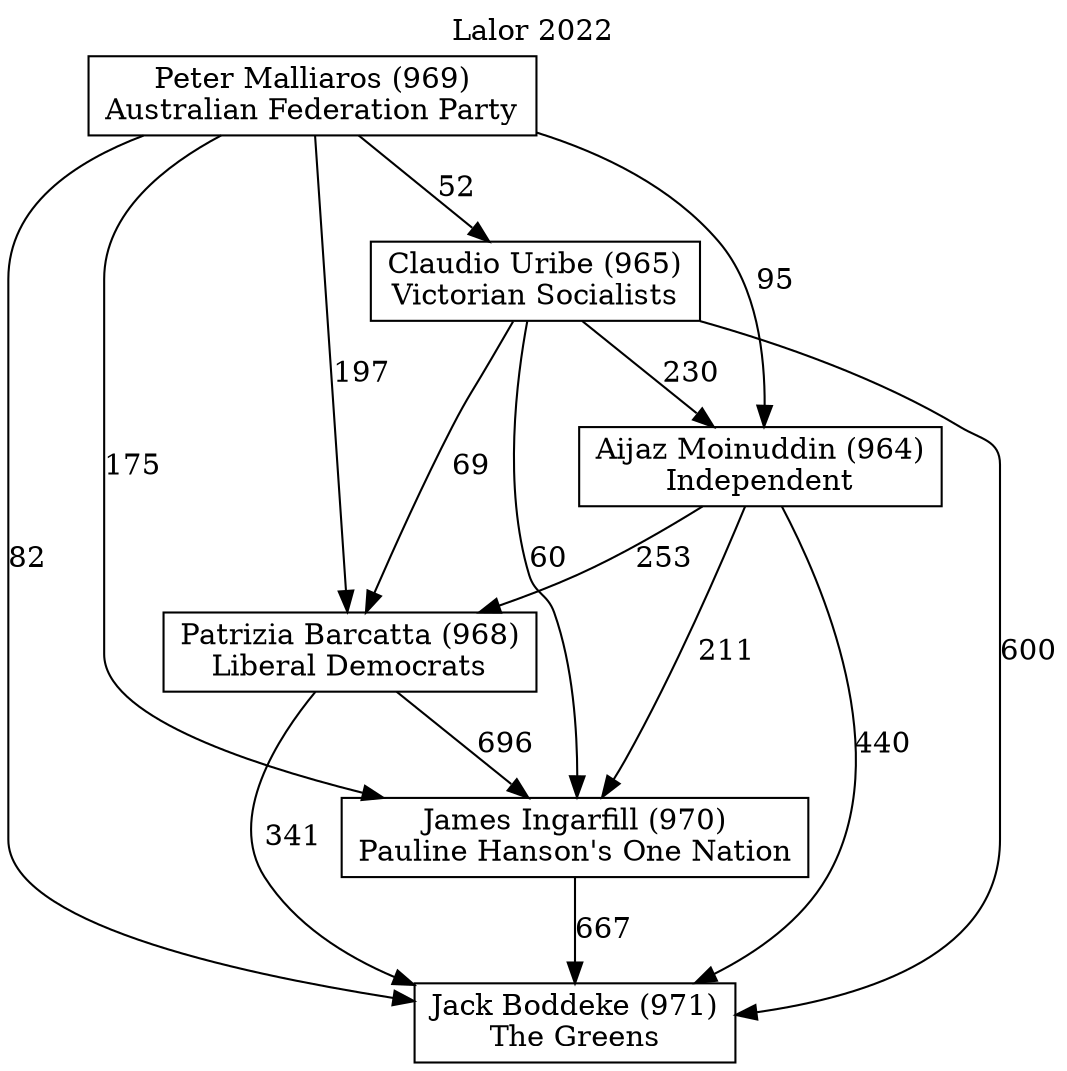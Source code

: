 // House preference flow
digraph "Jack Boddeke (971)_Lalor_2022" {
	graph [label="Lalor 2022" labelloc=t]
	node [shape=box]
	"Jack Boddeke (971)" [label="Jack Boddeke (971)
The Greens"]
	"James Ingarfill (970)" [label="James Ingarfill (970)
Pauline Hanson's One Nation"]
	"Patrizia Barcatta (968)" [label="Patrizia Barcatta (968)
Liberal Democrats"]
	"Aijaz Moinuddin (964)" [label="Aijaz Moinuddin (964)
Independent"]
	"Claudio Uribe (965)" [label="Claudio Uribe (965)
Victorian Socialists"]
	"Peter Malliaros (969)" [label="Peter Malliaros (969)
Australian Federation Party"]
	"Jack Boddeke (971)" [label="Jack Boddeke (971)
The Greens"]
	"Patrizia Barcatta (968)" [label="Patrizia Barcatta (968)
Liberal Democrats"]
	"Aijaz Moinuddin (964)" [label="Aijaz Moinuddin (964)
Independent"]
	"Claudio Uribe (965)" [label="Claudio Uribe (965)
Victorian Socialists"]
	"Peter Malliaros (969)" [label="Peter Malliaros (969)
Australian Federation Party"]
	"Jack Boddeke (971)" [label="Jack Boddeke (971)
The Greens"]
	"Aijaz Moinuddin (964)" [label="Aijaz Moinuddin (964)
Independent"]
	"Claudio Uribe (965)" [label="Claudio Uribe (965)
Victorian Socialists"]
	"Peter Malliaros (969)" [label="Peter Malliaros (969)
Australian Federation Party"]
	"Jack Boddeke (971)" [label="Jack Boddeke (971)
The Greens"]
	"Claudio Uribe (965)" [label="Claudio Uribe (965)
Victorian Socialists"]
	"Peter Malliaros (969)" [label="Peter Malliaros (969)
Australian Federation Party"]
	"Jack Boddeke (971)" [label="Jack Boddeke (971)
The Greens"]
	"Peter Malliaros (969)" [label="Peter Malliaros (969)
Australian Federation Party"]
	"Peter Malliaros (969)" [label="Peter Malliaros (969)
Australian Federation Party"]
	"Claudio Uribe (965)" [label="Claudio Uribe (965)
Victorian Socialists"]
	"Peter Malliaros (969)" [label="Peter Malliaros (969)
Australian Federation Party"]
	"Peter Malliaros (969)" [label="Peter Malliaros (969)
Australian Federation Party"]
	"Aijaz Moinuddin (964)" [label="Aijaz Moinuddin (964)
Independent"]
	"Claudio Uribe (965)" [label="Claudio Uribe (965)
Victorian Socialists"]
	"Peter Malliaros (969)" [label="Peter Malliaros (969)
Australian Federation Party"]
	"Aijaz Moinuddin (964)" [label="Aijaz Moinuddin (964)
Independent"]
	"Peter Malliaros (969)" [label="Peter Malliaros (969)
Australian Federation Party"]
	"Peter Malliaros (969)" [label="Peter Malliaros (969)
Australian Federation Party"]
	"Claudio Uribe (965)" [label="Claudio Uribe (965)
Victorian Socialists"]
	"Peter Malliaros (969)" [label="Peter Malliaros (969)
Australian Federation Party"]
	"Peter Malliaros (969)" [label="Peter Malliaros (969)
Australian Federation Party"]
	"Patrizia Barcatta (968)" [label="Patrizia Barcatta (968)
Liberal Democrats"]
	"Aijaz Moinuddin (964)" [label="Aijaz Moinuddin (964)
Independent"]
	"Claudio Uribe (965)" [label="Claudio Uribe (965)
Victorian Socialists"]
	"Peter Malliaros (969)" [label="Peter Malliaros (969)
Australian Federation Party"]
	"Patrizia Barcatta (968)" [label="Patrizia Barcatta (968)
Liberal Democrats"]
	"Claudio Uribe (965)" [label="Claudio Uribe (965)
Victorian Socialists"]
	"Peter Malliaros (969)" [label="Peter Malliaros (969)
Australian Federation Party"]
	"Patrizia Barcatta (968)" [label="Patrizia Barcatta (968)
Liberal Democrats"]
	"Peter Malliaros (969)" [label="Peter Malliaros (969)
Australian Federation Party"]
	"Peter Malliaros (969)" [label="Peter Malliaros (969)
Australian Federation Party"]
	"Claudio Uribe (965)" [label="Claudio Uribe (965)
Victorian Socialists"]
	"Peter Malliaros (969)" [label="Peter Malliaros (969)
Australian Federation Party"]
	"Peter Malliaros (969)" [label="Peter Malliaros (969)
Australian Federation Party"]
	"Aijaz Moinuddin (964)" [label="Aijaz Moinuddin (964)
Independent"]
	"Claudio Uribe (965)" [label="Claudio Uribe (965)
Victorian Socialists"]
	"Peter Malliaros (969)" [label="Peter Malliaros (969)
Australian Federation Party"]
	"Aijaz Moinuddin (964)" [label="Aijaz Moinuddin (964)
Independent"]
	"Peter Malliaros (969)" [label="Peter Malliaros (969)
Australian Federation Party"]
	"Peter Malliaros (969)" [label="Peter Malliaros (969)
Australian Federation Party"]
	"Claudio Uribe (965)" [label="Claudio Uribe (965)
Victorian Socialists"]
	"Peter Malliaros (969)" [label="Peter Malliaros (969)
Australian Federation Party"]
	"Peter Malliaros (969)" [label="Peter Malliaros (969)
Australian Federation Party"]
	"James Ingarfill (970)" [label="James Ingarfill (970)
Pauline Hanson's One Nation"]
	"Patrizia Barcatta (968)" [label="Patrizia Barcatta (968)
Liberal Democrats"]
	"Aijaz Moinuddin (964)" [label="Aijaz Moinuddin (964)
Independent"]
	"Claudio Uribe (965)" [label="Claudio Uribe (965)
Victorian Socialists"]
	"Peter Malliaros (969)" [label="Peter Malliaros (969)
Australian Federation Party"]
	"James Ingarfill (970)" [label="James Ingarfill (970)
Pauline Hanson's One Nation"]
	"Aijaz Moinuddin (964)" [label="Aijaz Moinuddin (964)
Independent"]
	"Claudio Uribe (965)" [label="Claudio Uribe (965)
Victorian Socialists"]
	"Peter Malliaros (969)" [label="Peter Malliaros (969)
Australian Federation Party"]
	"James Ingarfill (970)" [label="James Ingarfill (970)
Pauline Hanson's One Nation"]
	"Claudio Uribe (965)" [label="Claudio Uribe (965)
Victorian Socialists"]
	"Peter Malliaros (969)" [label="Peter Malliaros (969)
Australian Federation Party"]
	"James Ingarfill (970)" [label="James Ingarfill (970)
Pauline Hanson's One Nation"]
	"Peter Malliaros (969)" [label="Peter Malliaros (969)
Australian Federation Party"]
	"Peter Malliaros (969)" [label="Peter Malliaros (969)
Australian Federation Party"]
	"Claudio Uribe (965)" [label="Claudio Uribe (965)
Victorian Socialists"]
	"Peter Malliaros (969)" [label="Peter Malliaros (969)
Australian Federation Party"]
	"Peter Malliaros (969)" [label="Peter Malliaros (969)
Australian Federation Party"]
	"Aijaz Moinuddin (964)" [label="Aijaz Moinuddin (964)
Independent"]
	"Claudio Uribe (965)" [label="Claudio Uribe (965)
Victorian Socialists"]
	"Peter Malliaros (969)" [label="Peter Malliaros (969)
Australian Federation Party"]
	"Aijaz Moinuddin (964)" [label="Aijaz Moinuddin (964)
Independent"]
	"Peter Malliaros (969)" [label="Peter Malliaros (969)
Australian Federation Party"]
	"Peter Malliaros (969)" [label="Peter Malliaros (969)
Australian Federation Party"]
	"Claudio Uribe (965)" [label="Claudio Uribe (965)
Victorian Socialists"]
	"Peter Malliaros (969)" [label="Peter Malliaros (969)
Australian Federation Party"]
	"Peter Malliaros (969)" [label="Peter Malliaros (969)
Australian Federation Party"]
	"Patrizia Barcatta (968)" [label="Patrizia Barcatta (968)
Liberal Democrats"]
	"Aijaz Moinuddin (964)" [label="Aijaz Moinuddin (964)
Independent"]
	"Claudio Uribe (965)" [label="Claudio Uribe (965)
Victorian Socialists"]
	"Peter Malliaros (969)" [label="Peter Malliaros (969)
Australian Federation Party"]
	"Patrizia Barcatta (968)" [label="Patrizia Barcatta (968)
Liberal Democrats"]
	"Claudio Uribe (965)" [label="Claudio Uribe (965)
Victorian Socialists"]
	"Peter Malliaros (969)" [label="Peter Malliaros (969)
Australian Federation Party"]
	"Patrizia Barcatta (968)" [label="Patrizia Barcatta (968)
Liberal Democrats"]
	"Peter Malliaros (969)" [label="Peter Malliaros (969)
Australian Federation Party"]
	"Peter Malliaros (969)" [label="Peter Malliaros (969)
Australian Federation Party"]
	"Claudio Uribe (965)" [label="Claudio Uribe (965)
Victorian Socialists"]
	"Peter Malliaros (969)" [label="Peter Malliaros (969)
Australian Federation Party"]
	"Peter Malliaros (969)" [label="Peter Malliaros (969)
Australian Federation Party"]
	"Aijaz Moinuddin (964)" [label="Aijaz Moinuddin (964)
Independent"]
	"Claudio Uribe (965)" [label="Claudio Uribe (965)
Victorian Socialists"]
	"Peter Malliaros (969)" [label="Peter Malliaros (969)
Australian Federation Party"]
	"Aijaz Moinuddin (964)" [label="Aijaz Moinuddin (964)
Independent"]
	"Peter Malliaros (969)" [label="Peter Malliaros (969)
Australian Federation Party"]
	"Peter Malliaros (969)" [label="Peter Malliaros (969)
Australian Federation Party"]
	"Claudio Uribe (965)" [label="Claudio Uribe (965)
Victorian Socialists"]
	"Peter Malliaros (969)" [label="Peter Malliaros (969)
Australian Federation Party"]
	"Peter Malliaros (969)" [label="Peter Malliaros (969)
Australian Federation Party"]
	"James Ingarfill (970)" -> "Jack Boddeke (971)" [label=667]
	"Patrizia Barcatta (968)" -> "James Ingarfill (970)" [label=696]
	"Aijaz Moinuddin (964)" -> "Patrizia Barcatta (968)" [label=253]
	"Claudio Uribe (965)" -> "Aijaz Moinuddin (964)" [label=230]
	"Peter Malliaros (969)" -> "Claudio Uribe (965)" [label=52]
	"Patrizia Barcatta (968)" -> "Jack Boddeke (971)" [label=341]
	"Aijaz Moinuddin (964)" -> "Jack Boddeke (971)" [label=440]
	"Claudio Uribe (965)" -> "Jack Boddeke (971)" [label=600]
	"Peter Malliaros (969)" -> "Jack Boddeke (971)" [label=82]
	"Peter Malliaros (969)" -> "Aijaz Moinuddin (964)" [label=95]
	"Claudio Uribe (965)" -> "Patrizia Barcatta (968)" [label=69]
	"Peter Malliaros (969)" -> "Patrizia Barcatta (968)" [label=197]
	"Aijaz Moinuddin (964)" -> "James Ingarfill (970)" [label=211]
	"Claudio Uribe (965)" -> "James Ingarfill (970)" [label=60]
	"Peter Malliaros (969)" -> "James Ingarfill (970)" [label=175]
}
